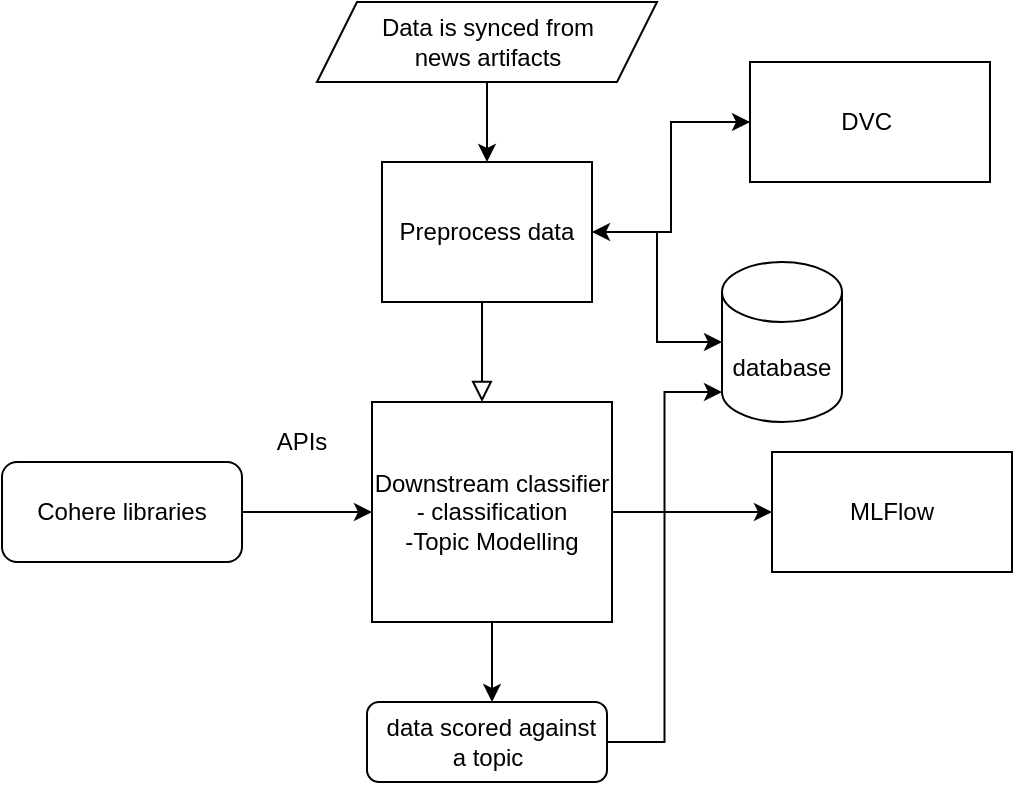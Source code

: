 <mxfile version="20.3.0" type="github">
  <diagram id="C5RBs43oDa-KdzZeNtuy" name="Page-1">
    <mxGraphModel dx="1751" dy="1705" grid="1" gridSize="10" guides="1" tooltips="1" connect="1" arrows="1" fold="1" page="1" pageScale="1" pageWidth="827" pageHeight="1169" math="0" shadow="0">
      <root>
        <mxCell id="WIyWlLk6GJQsqaUBKTNV-0" />
        <mxCell id="WIyWlLk6GJQsqaUBKTNV-1" parent="WIyWlLk6GJQsqaUBKTNV-0" />
        <mxCell id="WIyWlLk6GJQsqaUBKTNV-2" value="" style="rounded=0;html=1;jettySize=auto;orthogonalLoop=1;fontSize=11;endArrow=block;endFill=0;endSize=8;strokeWidth=1;shadow=0;labelBackgroundColor=none;edgeStyle=orthogonalEdgeStyle;" parent="WIyWlLk6GJQsqaUBKTNV-1" edge="1">
          <mxGeometry relative="1" as="geometry">
            <mxPoint x="220" y="120" as="sourcePoint" />
            <mxPoint x="220" y="170" as="targetPoint" />
          </mxGeometry>
        </mxCell>
        <mxCell id="4YYKKNiLPFcmwB5PqRYF-10" value="" style="edgeStyle=orthogonalEdgeStyle;rounded=0;orthogonalLoop=1;jettySize=auto;html=1;" edge="1" parent="WIyWlLk6GJQsqaUBKTNV-1" source="WIyWlLk6GJQsqaUBKTNV-7" target="4YYKKNiLPFcmwB5PqRYF-4">
          <mxGeometry relative="1" as="geometry" />
        </mxCell>
        <mxCell id="WIyWlLk6GJQsqaUBKTNV-7" value="Cohere libraries" style="rounded=1;whiteSpace=wrap;html=1;fontSize=12;glass=0;strokeWidth=1;shadow=0;" parent="WIyWlLk6GJQsqaUBKTNV-1" vertex="1">
          <mxGeometry x="-20" y="200" width="120" height="50" as="geometry" />
        </mxCell>
        <mxCell id="4YYKKNiLPFcmwB5PqRYF-36" value="" style="edgeStyle=orthogonalEdgeStyle;rounded=0;orthogonalLoop=1;jettySize=auto;html=1;entryX=0;entryY=1;entryDx=0;entryDy=-15;entryPerimeter=0;" edge="1" parent="WIyWlLk6GJQsqaUBKTNV-1" source="WIyWlLk6GJQsqaUBKTNV-11" target="4YYKKNiLPFcmwB5PqRYF-26">
          <mxGeometry relative="1" as="geometry">
            <mxPoint x="330" y="200" as="targetPoint" />
          </mxGeometry>
        </mxCell>
        <mxCell id="WIyWlLk6GJQsqaUBKTNV-11" value="&amp;nbsp;data scored against a topic" style="rounded=1;whiteSpace=wrap;html=1;fontSize=12;glass=0;strokeWidth=1;shadow=0;" parent="WIyWlLk6GJQsqaUBKTNV-1" vertex="1">
          <mxGeometry x="162.5" y="320" width="120" height="40" as="geometry" />
        </mxCell>
        <mxCell id="4YYKKNiLPFcmwB5PqRYF-21" value="" style="edgeStyle=orthogonalEdgeStyle;rounded=0;orthogonalLoop=1;jettySize=auto;html=1;" edge="1" parent="WIyWlLk6GJQsqaUBKTNV-1" source="4YYKKNiLPFcmwB5PqRYF-0" target="4YYKKNiLPFcmwB5PqRYF-20">
          <mxGeometry relative="1" as="geometry" />
        </mxCell>
        <mxCell id="4YYKKNiLPFcmwB5PqRYF-0" value="Data is synced from&lt;br&gt;news artifacts" style="shape=parallelogram;perimeter=parallelogramPerimeter;whiteSpace=wrap;html=1;fixedSize=1;" vertex="1" parent="WIyWlLk6GJQsqaUBKTNV-1">
          <mxGeometry x="137.5" y="-30" width="170" height="40" as="geometry" />
        </mxCell>
        <mxCell id="4YYKKNiLPFcmwB5PqRYF-14" value="" style="edgeStyle=orthogonalEdgeStyle;rounded=0;orthogonalLoop=1;jettySize=auto;html=1;" edge="1" parent="WIyWlLk6GJQsqaUBKTNV-1" source="4YYKKNiLPFcmwB5PqRYF-4">
          <mxGeometry relative="1" as="geometry">
            <mxPoint x="225" y="320" as="targetPoint" />
          </mxGeometry>
        </mxCell>
        <mxCell id="4YYKKNiLPFcmwB5PqRYF-34" value="" style="edgeStyle=orthogonalEdgeStyle;rounded=0;orthogonalLoop=1;jettySize=auto;html=1;" edge="1" parent="WIyWlLk6GJQsqaUBKTNV-1" source="4YYKKNiLPFcmwB5PqRYF-4" target="4YYKKNiLPFcmwB5PqRYF-33">
          <mxGeometry relative="1" as="geometry" />
        </mxCell>
        <mxCell id="4YYKKNiLPFcmwB5PqRYF-4" value="Downstream classifier&lt;br&gt;- classification &lt;br&gt;-Topic Modelling" style="rounded=0;whiteSpace=wrap;html=1;" vertex="1" parent="WIyWlLk6GJQsqaUBKTNV-1">
          <mxGeometry x="165" y="170" width="120" height="110" as="geometry" />
        </mxCell>
        <mxCell id="4YYKKNiLPFcmwB5PqRYF-11" value="APIs" style="text;html=1;strokeColor=none;fillColor=none;align=center;verticalAlign=middle;whiteSpace=wrap;rounded=0;" vertex="1" parent="WIyWlLk6GJQsqaUBKTNV-1">
          <mxGeometry x="100" y="175" width="60" height="30" as="geometry" />
        </mxCell>
        <mxCell id="4YYKKNiLPFcmwB5PqRYF-28" value="" style="edgeStyle=orthogonalEdgeStyle;rounded=0;orthogonalLoop=1;jettySize=auto;html=1;" edge="1" parent="WIyWlLk6GJQsqaUBKTNV-1" source="4YYKKNiLPFcmwB5PqRYF-20" target="4YYKKNiLPFcmwB5PqRYF-26">
          <mxGeometry relative="1" as="geometry" />
        </mxCell>
        <mxCell id="4YYKKNiLPFcmwB5PqRYF-32" value="" style="edgeStyle=orthogonalEdgeStyle;rounded=0;orthogonalLoop=1;jettySize=auto;html=1;" edge="1" parent="WIyWlLk6GJQsqaUBKTNV-1" source="4YYKKNiLPFcmwB5PqRYF-20" target="4YYKKNiLPFcmwB5PqRYF-30">
          <mxGeometry relative="1" as="geometry" />
        </mxCell>
        <mxCell id="4YYKKNiLPFcmwB5PqRYF-20" value="Preprocess data" style="whiteSpace=wrap;html=1;" vertex="1" parent="WIyWlLk6GJQsqaUBKTNV-1">
          <mxGeometry x="170" y="50" width="105" height="70" as="geometry" />
        </mxCell>
        <mxCell id="4YYKKNiLPFcmwB5PqRYF-26" value="database" style="shape=cylinder3;whiteSpace=wrap;html=1;boundedLbl=1;backgroundOutline=1;size=15;" vertex="1" parent="WIyWlLk6GJQsqaUBKTNV-1">
          <mxGeometry x="340" y="100" width="60" height="80" as="geometry" />
        </mxCell>
        <mxCell id="4YYKKNiLPFcmwB5PqRYF-31" value="" style="edgeStyle=orthogonalEdgeStyle;rounded=0;orthogonalLoop=1;jettySize=auto;html=1;" edge="1" parent="WIyWlLk6GJQsqaUBKTNV-1" source="4YYKKNiLPFcmwB5PqRYF-30" target="4YYKKNiLPFcmwB5PqRYF-20">
          <mxGeometry relative="1" as="geometry" />
        </mxCell>
        <mxCell id="4YYKKNiLPFcmwB5PqRYF-30" value="DVC&amp;nbsp;" style="rounded=0;whiteSpace=wrap;html=1;" vertex="1" parent="WIyWlLk6GJQsqaUBKTNV-1">
          <mxGeometry x="354" width="120" height="60" as="geometry" />
        </mxCell>
        <mxCell id="4YYKKNiLPFcmwB5PqRYF-33" value="MLFlow" style="whiteSpace=wrap;html=1;rounded=0;" vertex="1" parent="WIyWlLk6GJQsqaUBKTNV-1">
          <mxGeometry x="365" y="195" width="120" height="60" as="geometry" />
        </mxCell>
      </root>
    </mxGraphModel>
  </diagram>
</mxfile>
